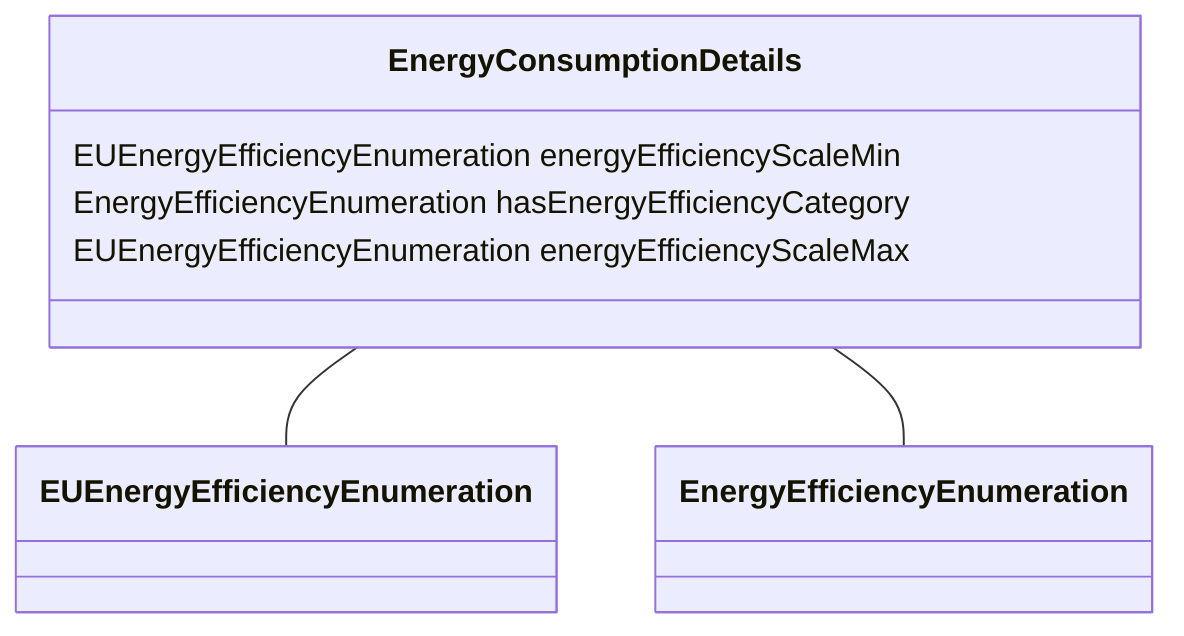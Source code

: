 classDiagram
  EnergyConsumptionDetails -- EUEnergyEfficiencyEnumeration
  EnergyConsumptionDetails -- EnergyEfficiencyEnumeration


class EnergyConsumptionDetails {

  EUEnergyEfficiencyEnumeration energyEfficiencyScaleMin
  EnergyEfficiencyEnumeration hasEnergyEfficiencyCategory
  EUEnergyEfficiencyEnumeration energyEfficiencyScaleMax

 }